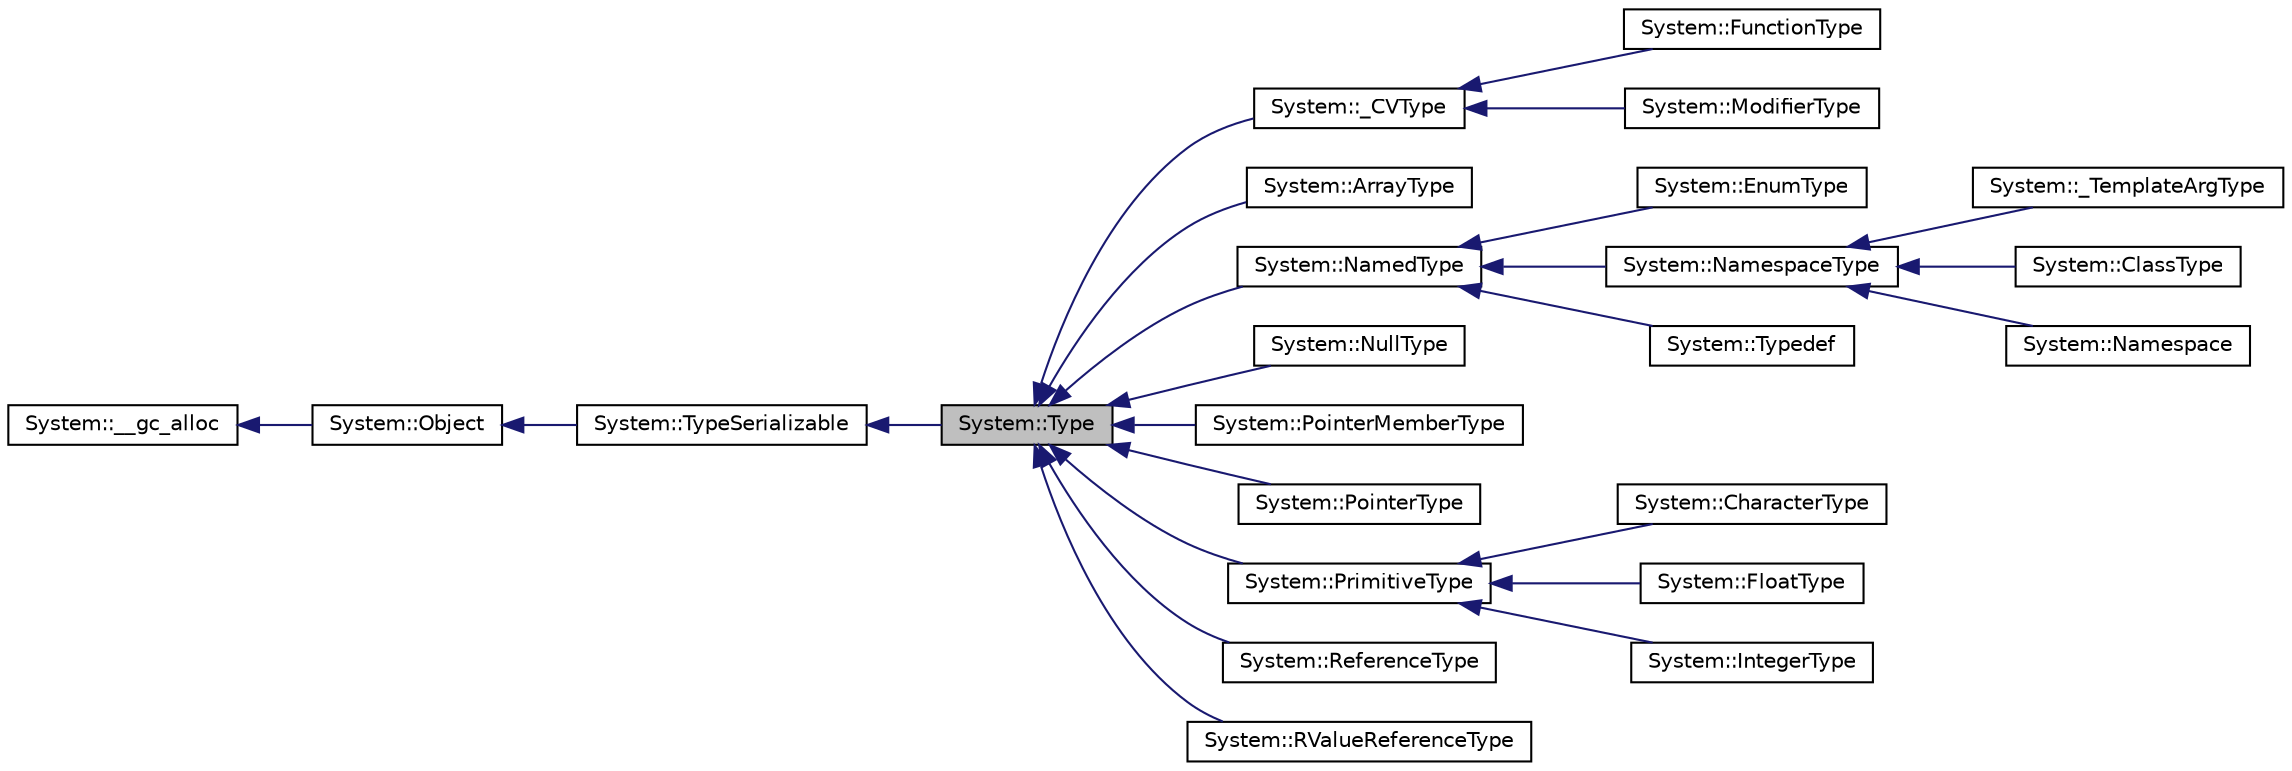 digraph G
{
  edge [fontname="Helvetica",fontsize="10",labelfontname="Helvetica",labelfontsize="10"];
  node [fontname="Helvetica",fontsize="10",shape=record];
  rankdir="LR";
  Node1 [label="System::Type",height=0.2,width=0.4,color="black", fillcolor="grey75", style="filled" fontcolor="black"];
  Node2 -> Node1 [dir="back",color="midnightblue",fontsize="10",style="solid",fontname="Helvetica"];
  Node2 [label="System::TypeSerializable",height=0.2,width=0.4,color="black", fillcolor="white", style="filled",URL="$class_system_1_1_type_serializable.html"];
  Node3 -> Node2 [dir="back",color="midnightblue",fontsize="10",style="solid",fontname="Helvetica"];
  Node3 [label="System::Object",height=0.2,width=0.4,color="black", fillcolor="white", style="filled",URL="$class_system_1_1_object.html"];
  Node4 -> Node3 [dir="back",color="midnightblue",fontsize="10",style="solid",fontname="Helvetica"];
  Node4 [label="System::__gc_alloc",height=0.2,width=0.4,color="black", fillcolor="white", style="filled",URL="$class_system_1_1____gc__alloc.html"];
  Node1 -> Node5 [dir="back",color="midnightblue",fontsize="10",style="solid",fontname="Helvetica"];
  Node5 [label="System::_CVType",height=0.2,width=0.4,color="black", fillcolor="white", style="filled",URL="$class_system_1_1___c_v_type.html"];
  Node5 -> Node6 [dir="back",color="midnightblue",fontsize="10",style="solid",fontname="Helvetica"];
  Node6 [label="System::FunctionType",height=0.2,width=0.4,color="black", fillcolor="white", style="filled",URL="$class_system_1_1_function_type.html"];
  Node5 -> Node7 [dir="back",color="midnightblue",fontsize="10",style="solid",fontname="Helvetica"];
  Node7 [label="System::ModifierType",height=0.2,width=0.4,color="black", fillcolor="white", style="filled",URL="$class_system_1_1_modifier_type.html"];
  Node1 -> Node8 [dir="back",color="midnightblue",fontsize="10",style="solid",fontname="Helvetica"];
  Node8 [label="System::ArrayType",height=0.2,width=0.4,color="black", fillcolor="white", style="filled",URL="$class_system_1_1_array_type.html"];
  Node1 -> Node9 [dir="back",color="midnightblue",fontsize="10",style="solid",fontname="Helvetica"];
  Node9 [label="System::NamedType",height=0.2,width=0.4,color="black", fillcolor="white", style="filled",URL="$class_system_1_1_named_type.html"];
  Node9 -> Node10 [dir="back",color="midnightblue",fontsize="10",style="solid",fontname="Helvetica"];
  Node10 [label="System::EnumType",height=0.2,width=0.4,color="black", fillcolor="white", style="filled",URL="$class_system_1_1_enum_type.html"];
  Node9 -> Node11 [dir="back",color="midnightblue",fontsize="10",style="solid",fontname="Helvetica"];
  Node11 [label="System::NamespaceType",height=0.2,width=0.4,color="black", fillcolor="white", style="filled",URL="$class_system_1_1_namespace_type.html"];
  Node11 -> Node12 [dir="back",color="midnightblue",fontsize="10",style="solid",fontname="Helvetica"];
  Node12 [label="System::_TemplateArgType",height=0.2,width=0.4,color="black", fillcolor="white", style="filled",URL="$class_system_1_1___template_arg_type.html"];
  Node11 -> Node13 [dir="back",color="midnightblue",fontsize="10",style="solid",fontname="Helvetica"];
  Node13 [label="System::ClassType",height=0.2,width=0.4,color="black", fillcolor="white", style="filled",URL="$class_system_1_1_class_type.html"];
  Node11 -> Node14 [dir="back",color="midnightblue",fontsize="10",style="solid",fontname="Helvetica"];
  Node14 [label="System::Namespace",height=0.2,width=0.4,color="black", fillcolor="white", style="filled",URL="$class_system_1_1_namespace.html"];
  Node9 -> Node15 [dir="back",color="midnightblue",fontsize="10",style="solid",fontname="Helvetica"];
  Node15 [label="System::Typedef",height=0.2,width=0.4,color="black", fillcolor="white", style="filled",URL="$class_system_1_1_typedef.html"];
  Node1 -> Node16 [dir="back",color="midnightblue",fontsize="10",style="solid",fontname="Helvetica"];
  Node16 [label="System::NullType",height=0.2,width=0.4,color="black", fillcolor="white", style="filled",URL="$class_system_1_1_null_type.html"];
  Node1 -> Node17 [dir="back",color="midnightblue",fontsize="10",style="solid",fontname="Helvetica"];
  Node17 [label="System::PointerMemberType",height=0.2,width=0.4,color="black", fillcolor="white", style="filled",URL="$class_system_1_1_pointer_member_type.html"];
  Node1 -> Node18 [dir="back",color="midnightblue",fontsize="10",style="solid",fontname="Helvetica"];
  Node18 [label="System::PointerType",height=0.2,width=0.4,color="black", fillcolor="white", style="filled",URL="$class_system_1_1_pointer_type.html"];
  Node1 -> Node19 [dir="back",color="midnightblue",fontsize="10",style="solid",fontname="Helvetica"];
  Node19 [label="System::PrimitiveType",height=0.2,width=0.4,color="black", fillcolor="white", style="filled",URL="$class_system_1_1_primitive_type.html"];
  Node19 -> Node20 [dir="back",color="midnightblue",fontsize="10",style="solid",fontname="Helvetica"];
  Node20 [label="System::CharacterType",height=0.2,width=0.4,color="black", fillcolor="white", style="filled",URL="$class_system_1_1_character_type.html"];
  Node19 -> Node21 [dir="back",color="midnightblue",fontsize="10",style="solid",fontname="Helvetica"];
  Node21 [label="System::FloatType",height=0.2,width=0.4,color="black", fillcolor="white", style="filled",URL="$class_system_1_1_float_type.html"];
  Node19 -> Node22 [dir="back",color="midnightblue",fontsize="10",style="solid",fontname="Helvetica"];
  Node22 [label="System::IntegerType",height=0.2,width=0.4,color="black", fillcolor="white", style="filled",URL="$class_system_1_1_integer_type.html"];
  Node1 -> Node23 [dir="back",color="midnightblue",fontsize="10",style="solid",fontname="Helvetica"];
  Node23 [label="System::ReferenceType",height=0.2,width=0.4,color="black", fillcolor="white", style="filled",URL="$class_system_1_1_reference_type.html"];
  Node1 -> Node24 [dir="back",color="midnightblue",fontsize="10",style="solid",fontname="Helvetica"];
  Node24 [label="System::RValueReferenceType",height=0.2,width=0.4,color="black", fillcolor="white", style="filled",URL="$class_system_1_1_r_value_reference_type.html"];
}
